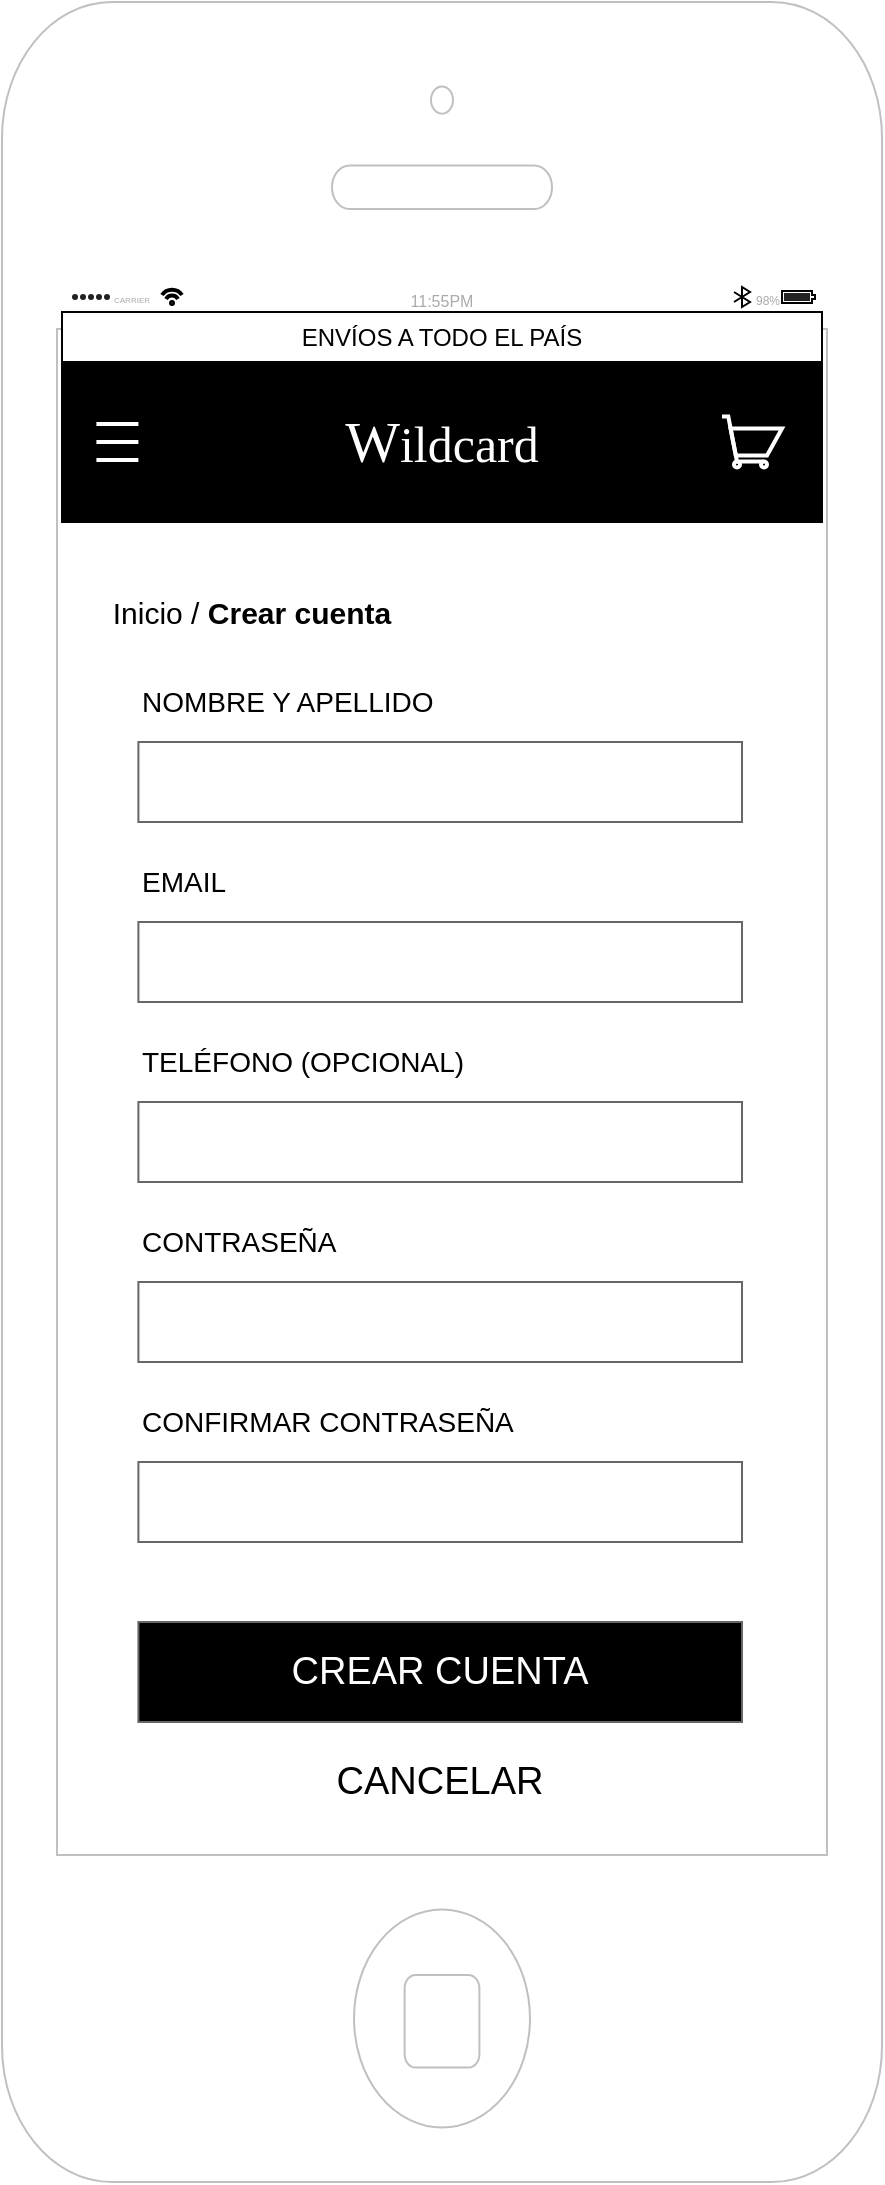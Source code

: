 <mxfile version="13.7.7" type="device"><diagram id="ww5Wuw4EHtQgyukHSn2r" name="Page-1"><mxGraphModel dx="1550" dy="787" grid="1" gridSize="10" guides="1" tooltips="1" connect="1" arrows="1" fold="1" page="1" pageScale="1" pageWidth="850" pageHeight="1100" math="0" shadow="0"><root><mxCell id="0"/><mxCell id="1" parent="0"/><mxCell id="28UaQoVbVMbX3Cq0n51R-1" value="" style="html=1;verticalLabelPosition=bottom;labelBackgroundColor=#ffffff;verticalAlign=top;shadow=0;dashed=0;strokeWidth=1;shape=mxgraph.ios7.misc.iphone;strokeColor=#c0c0c0;" parent="1" vertex="1"><mxGeometry x="200" y="40" width="440" height="1090" as="geometry"/></mxCell><mxCell id="28UaQoVbVMbX3Cq0n51R-2" value="" style="html=1;strokeWidth=1;shadow=0;dashed=0;shape=mxgraph.ios7ui.appBar;fillColor=#ffffff;gradientColor=none;" parent="1" vertex="1"><mxGeometry x="230" y="180" width="380" height="15" as="geometry"/></mxCell><mxCell id="28UaQoVbVMbX3Cq0n51R-3" value="CARRIER" style="shape=rect;align=left;fontSize=8;spacingLeft=24;fontSize=4;fontColor=#aaaaaa;strokeColor=none;fillColor=none;spacingTop=4;" parent="28UaQoVbVMbX3Cq0n51R-2" vertex="1"><mxGeometry y="0.5" width="50" height="13" relative="1" as="geometry"><mxPoint y="-6.5" as="offset"/></mxGeometry></mxCell><mxCell id="28UaQoVbVMbX3Cq0n51R-4" value="11:55PM" style="shape=rect;fontSize=8;fontColor=#aaaaaa;strokeColor=none;fillColor=none;spacingTop=4;" parent="28UaQoVbVMbX3Cq0n51R-2" vertex="1"><mxGeometry x="0.5" y="0.5" width="50" height="13" relative="1" as="geometry"><mxPoint x="-25" y="-6.5" as="offset"/></mxGeometry></mxCell><mxCell id="28UaQoVbVMbX3Cq0n51R-5" value="98%" style="shape=rect;align=right;fontSize=8;spacingRight=19;fontSize=6;fontColor=#aaaaaa;strokeColor=none;fillColor=none;spacingTop=4;" parent="28UaQoVbVMbX3Cq0n51R-2" vertex="1"><mxGeometry x="1" y="0.5" width="45" height="13" relative="1" as="geometry"><mxPoint x="-45" y="-6.5" as="offset"/></mxGeometry></mxCell><mxCell id="28UaQoVbVMbX3Cq0n51R-6" value="&lt;font style=&quot;vertical-align: inherit&quot;&gt;&lt;font style=&quot;vertical-align: inherit&quot;&gt;ENVÍOS A TODO EL PAÍS&lt;/font&gt;&lt;/font&gt;" style="rounded=0;whiteSpace=wrap;html=1;" parent="1" vertex="1"><mxGeometry x="230" y="195" width="380" height="25" as="geometry"/></mxCell><mxCell id="28UaQoVbVMbX3Cq0n51R-7" value="&lt;font color=&quot;#ffffff&quot; face=&quot;voga&quot; data-font-src=&quot;https://fonts.googleapis.com/css?family=voga&quot; style=&quot;font-size: 29px&quot;&gt;&lt;font style=&quot;vertical-align: inherit&quot;&gt;&lt;font style=&quot;vertical-align: inherit&quot;&gt;&lt;font style=&quot;vertical-align: inherit&quot;&gt;&lt;font style=&quot;vertical-align: inherit&quot;&gt;&lt;font style=&quot;vertical-align: inherit&quot;&gt;&lt;font style=&quot;vertical-align: inherit&quot;&gt;W&lt;/font&gt;&lt;/font&gt;&lt;/font&gt;&lt;/font&gt;&lt;/font&gt;&lt;/font&gt;&lt;/font&gt;&lt;font color=&quot;#ffffff&quot; face=&quot;voga&quot; data-font-src=&quot;https://fonts.googleapis.com/css?family=voga&quot;&gt;&lt;font style=&quot;vertical-align: inherit&quot;&gt;&lt;font style=&quot;vertical-align: inherit ; font-size: 25px&quot;&gt;&lt;font style=&quot;vertical-align: inherit&quot;&gt;&lt;font style=&quot;vertical-align: inherit&quot;&gt;&lt;font style=&quot;vertical-align: inherit&quot;&gt;&lt;font style=&quot;vertical-align: inherit&quot;&gt;ildcard&lt;/font&gt;&lt;/font&gt;&lt;/font&gt;&lt;/font&gt;&lt;/font&gt;&lt;/font&gt;&lt;/font&gt;" style="rounded=0;whiteSpace=wrap;html=1;fillColor=#000000;" parent="1" vertex="1"><mxGeometry x="230" y="220" width="380" height="80" as="geometry"/></mxCell><mxCell id="28UaQoVbVMbX3Cq0n51R-9" value="" style="html=1;verticalLabelPosition=bottom;align=center;labelBackgroundColor=#ffffff;verticalAlign=top;strokeWidth=2;shadow=0;dashed=0;shape=mxgraph.ios7.icons.most_viewed;pointerEvents=1;fillColor=#000000;strokeColor=#FFFFFF;" parent="1" vertex="1"><mxGeometry x="240" y="248.6" width="28.2" height="22.8" as="geometry"/></mxCell><mxCell id="28UaQoVbVMbX3Cq0n51R-10" value="" style="html=1;verticalLabelPosition=bottom;align=center;labelBackgroundColor=#ffffff;verticalAlign=top;strokeWidth=2;shadow=0;dashed=0;shape=mxgraph.ios7.icons.shopping_cart;strokeColor=#FFFFFF;fillColor=none;" parent="1" vertex="1"><mxGeometry x="560" y="247.25" width="30" height="25.5" as="geometry"/></mxCell><mxCell id="28UaQoVbVMbX3Cq0n51R-11" value="&lt;font style=&quot;font-size: 15px&quot;&gt;Inicio / &lt;b&gt;Crear cuenta&lt;/b&gt;&lt;/font&gt;" style="text;html=1;strokeColor=none;fillColor=none;align=center;verticalAlign=middle;whiteSpace=wrap;rounded=0;" parent="1" vertex="1"><mxGeometry x="240" y="330" width="170" height="30" as="geometry"/></mxCell><mxCell id="28UaQoVbVMbX3Cq0n51R-12" value="&lt;font style=&quot;font-size: 14px&quot;&gt;NOMBRE Y APELLIDO&lt;/font&gt;" style="text;html=1;strokeColor=none;fillColor=none;align=left;verticalAlign=middle;whiteSpace=wrap;rounded=0;" parent="1" vertex="1"><mxGeometry x="268.2" y="380" width="201.8" height="20" as="geometry"/></mxCell><mxCell id="28UaQoVbVMbX3Cq0n51R-13" value="" style="rounded=0;whiteSpace=wrap;html=1;fillColor=none;strokeColor=#666666;" parent="1" vertex="1"><mxGeometry x="268.2" y="410" width="301.8" height="40" as="geometry"/></mxCell><mxCell id="28UaQoVbVMbX3Cq0n51R-14" value="" style="rounded=0;whiteSpace=wrap;html=1;strokeColor=#666666;fillColor=none;" parent="1" vertex="1"><mxGeometry x="268.2" y="500" width="301.8" height="40" as="geometry"/></mxCell><mxCell id="28UaQoVbVMbX3Cq0n51R-15" value="" style="rounded=0;whiteSpace=wrap;html=1;strokeColor=#666666;fillColor=none;" parent="1" vertex="1"><mxGeometry x="268.2" y="590" width="301.8" height="40" as="geometry"/></mxCell><mxCell id="28UaQoVbVMbX3Cq0n51R-16" value="" style="rounded=0;whiteSpace=wrap;html=1;strokeColor=#666666;fillColor=none;" parent="1" vertex="1"><mxGeometry x="268.2" y="680" width="301.8" height="40" as="geometry"/></mxCell><mxCell id="28UaQoVbVMbX3Cq0n51R-17" value="" style="rounded=0;whiteSpace=wrap;html=1;strokeColor=#666666;fillColor=none;" parent="1" vertex="1"><mxGeometry x="268.2" y="770" width="301.8" height="40" as="geometry"/></mxCell><mxCell id="28UaQoVbVMbX3Cq0n51R-18" value="EMAIL" style="text;html=1;strokeColor=none;fillColor=none;align=left;verticalAlign=middle;whiteSpace=wrap;rounded=0;fontSize=14;" parent="1" vertex="1"><mxGeometry x="268.2" y="470" width="201.8" height="20" as="geometry"/></mxCell><mxCell id="28UaQoVbVMbX3Cq0n51R-19" value="TELÉFONO (OPCIONAL)" style="text;html=1;strokeColor=none;fillColor=none;align=left;verticalAlign=middle;whiteSpace=wrap;rounded=0;fontSize=14;" parent="1" vertex="1"><mxGeometry x="268.2" y="560" width="201.8" height="20" as="geometry"/></mxCell><mxCell id="28UaQoVbVMbX3Cq0n51R-21" value="CONTRASEÑA" style="text;html=1;strokeColor=none;fillColor=none;align=left;verticalAlign=middle;whiteSpace=wrap;rounded=0;fontSize=14;" parent="1" vertex="1"><mxGeometry x="268.2" y="650" width="171.8" height="20" as="geometry"/></mxCell><mxCell id="28UaQoVbVMbX3Cq0n51R-22" value="CONFIRMAR CONTRASEÑA" style="text;html=1;strokeColor=none;fillColor=none;align=left;verticalAlign=middle;whiteSpace=wrap;rounded=0;fontSize=14;" parent="1" vertex="1"><mxGeometry x="268.2" y="740" width="211.8" height="20" as="geometry"/></mxCell><mxCell id="28UaQoVbVMbX3Cq0n51R-23" value="&lt;font color=&quot;#ffffff&quot; style=&quot;font-size: 19px;&quot;&gt;CREAR CUENTA&lt;/font&gt;" style="rounded=0;whiteSpace=wrap;html=1;strokeColor=#666666;fillColor=#000000;fontSize=19;" parent="1" vertex="1"><mxGeometry x="268.2" y="850" width="301.8" height="50" as="geometry"/></mxCell><mxCell id="28UaQoVbVMbX3Cq0n51R-25" value="CANCELAR" style="text;html=1;strokeColor=none;fillColor=none;align=center;verticalAlign=middle;whiteSpace=wrap;rounded=0;fontSize=19;" parent="1" vertex="1"><mxGeometry x="349.1" y="920" width="140" height="20" as="geometry"/></mxCell></root></mxGraphModel></diagram></mxfile>